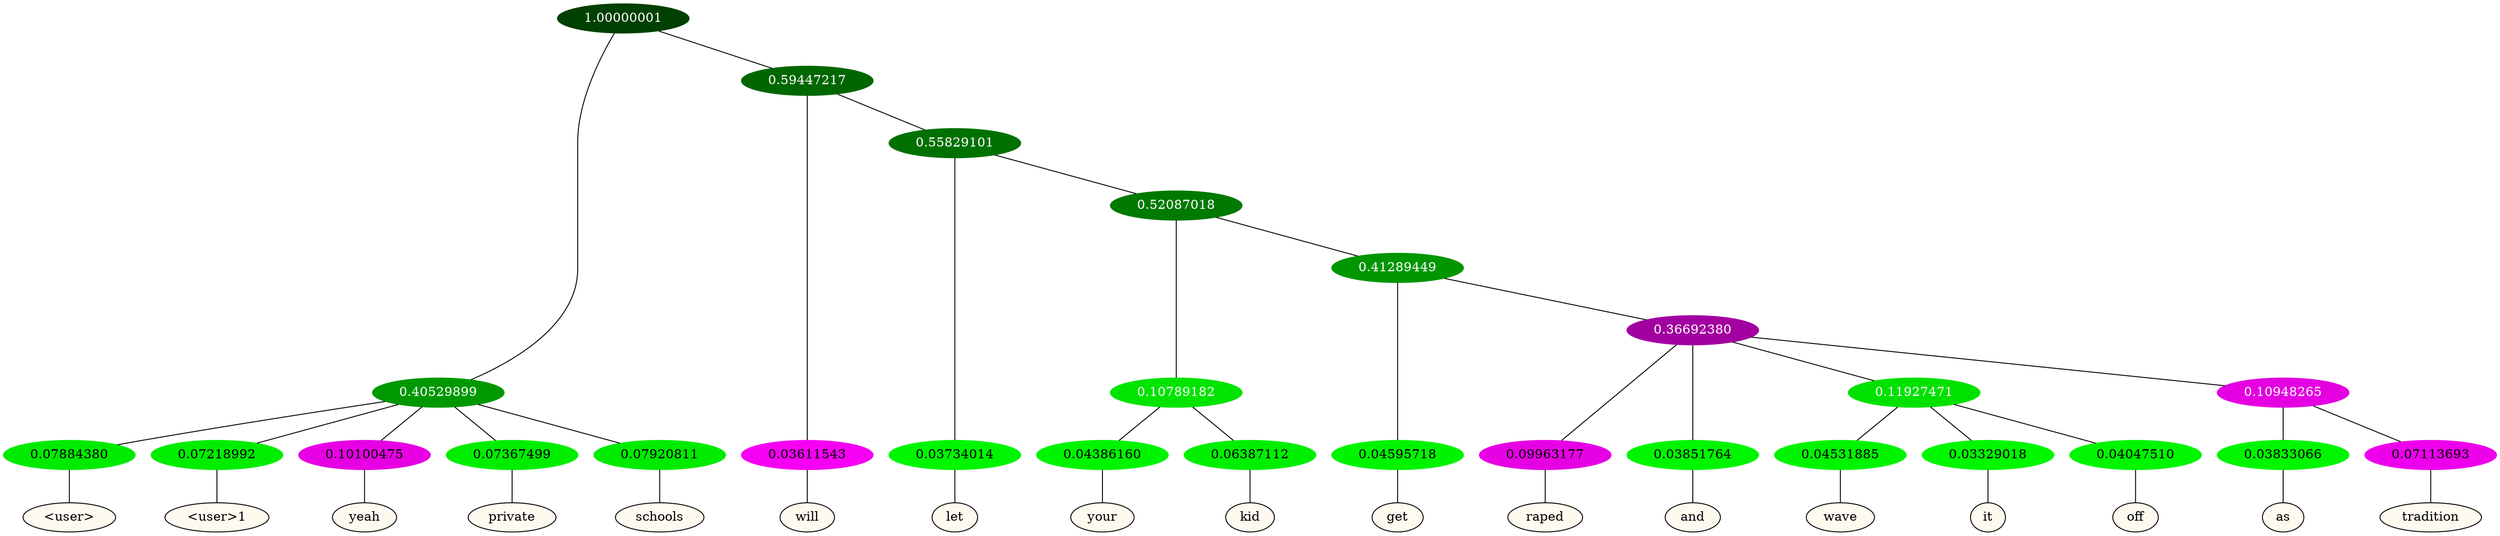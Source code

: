 graph {
	node [format=png height=0.15 nodesep=0.001 ordering=out overlap=prism overlap_scaling=0.01 ranksep=0.001 ratio=0.2 style=filled width=0.15]
	{
		rank=same
		a_w_3 [label="\<user\>" color=black fillcolor=floralwhite style="filled,solid"]
		a_w_4 [label="\<user\>1" color=black fillcolor=floralwhite style="filled,solid"]
		a_w_5 [label=yeah color=black fillcolor=floralwhite style="filled,solid"]
		a_w_6 [label=private color=black fillcolor=floralwhite style="filled,solid"]
		a_w_7 [label=schools color=black fillcolor=floralwhite style="filled,solid"]
		a_w_8 [label=will color=black fillcolor=floralwhite style="filled,solid"]
		a_w_10 [label=let color=black fillcolor=floralwhite style="filled,solid"]
		a_w_14 [label=your color=black fillcolor=floralwhite style="filled,solid"]
		a_w_15 [label=kid color=black fillcolor=floralwhite style="filled,solid"]
		a_w_16 [label=get color=black fillcolor=floralwhite style="filled,solid"]
		a_w_18 [label=raped color=black fillcolor=floralwhite style="filled,solid"]
		a_w_19 [label=and color=black fillcolor=floralwhite style="filled,solid"]
		a_w_22 [label=wave color=black fillcolor=floralwhite style="filled,solid"]
		a_w_23 [label=it color=black fillcolor=floralwhite style="filled,solid"]
		a_w_24 [label=off color=black fillcolor=floralwhite style="filled,solid"]
		a_w_25 [label=as color=black fillcolor=floralwhite style="filled,solid"]
		a_w_26 [label=tradition color=black fillcolor=floralwhite style="filled,solid"]
	}
	a_n_3 -- a_w_3
	a_n_4 -- a_w_4
	a_n_5 -- a_w_5
	a_n_6 -- a_w_6
	a_n_7 -- a_w_7
	a_n_8 -- a_w_8
	a_n_10 -- a_w_10
	a_n_14 -- a_w_14
	a_n_15 -- a_w_15
	a_n_16 -- a_w_16
	a_n_18 -- a_w_18
	a_n_19 -- a_w_19
	a_n_22 -- a_w_22
	a_n_23 -- a_w_23
	a_n_24 -- a_w_24
	a_n_25 -- a_w_25
	a_n_26 -- a_w_26
	{
		rank=same
		a_n_3 [label=0.07884380 color="0.334 1.000 0.921" fontcolor=black]
		a_n_4 [label=0.07218992 color="0.334 1.000 0.928" fontcolor=black]
		a_n_5 [label=0.10100475 color="0.835 1.000 0.899" fontcolor=black]
		a_n_6 [label=0.07367499 color="0.334 1.000 0.926" fontcolor=black]
		a_n_7 [label=0.07920811 color="0.334 1.000 0.921" fontcolor=black]
		a_n_8 [label=0.03611543 color="0.835 1.000 0.964" fontcolor=black]
		a_n_10 [label=0.03734014 color="0.334 1.000 0.963" fontcolor=black]
		a_n_14 [label=0.04386160 color="0.334 1.000 0.956" fontcolor=black]
		a_n_15 [label=0.06387112 color="0.334 1.000 0.936" fontcolor=black]
		a_n_16 [label=0.04595718 color="0.334 1.000 0.954" fontcolor=black]
		a_n_18 [label=0.09963177 color="0.835 1.000 0.900" fontcolor=black]
		a_n_19 [label=0.03851764 color="0.334 1.000 0.961" fontcolor=black]
		a_n_22 [label=0.04531885 color="0.334 1.000 0.955" fontcolor=black]
		a_n_23 [label=0.03329018 color="0.334 1.000 0.967" fontcolor=black]
		a_n_24 [label=0.04047510 color="0.334 1.000 0.960" fontcolor=black]
		a_n_25 [label=0.03833066 color="0.334 1.000 0.962" fontcolor=black]
		a_n_26 [label=0.07113693 color="0.835 1.000 0.929" fontcolor=black]
	}
	a_n_0 [label=1.00000001 color="0.334 1.000 0.250" fontcolor=grey99]
	a_n_1 [label=0.40529899 color="0.334 1.000 0.595" fontcolor=grey99]
	a_n_0 -- a_n_1
	a_n_2 [label=0.59447217 color="0.334 1.000 0.406" fontcolor=grey99]
	a_n_0 -- a_n_2
	a_n_1 -- a_n_3
	a_n_1 -- a_n_4
	a_n_1 -- a_n_5
	a_n_1 -- a_n_6
	a_n_1 -- a_n_7
	a_n_2 -- a_n_8
	a_n_9 [label=0.55829101 color="0.334 1.000 0.442" fontcolor=grey99]
	a_n_2 -- a_n_9
	a_n_9 -- a_n_10
	a_n_11 [label=0.52087018 color="0.334 1.000 0.479" fontcolor=grey99]
	a_n_9 -- a_n_11
	a_n_12 [label=0.10789182 color="0.334 1.000 0.892" fontcolor=grey99]
	a_n_11 -- a_n_12
	a_n_13 [label=0.41289449 color="0.334 1.000 0.587" fontcolor=grey99]
	a_n_11 -- a_n_13
	a_n_12 -- a_n_14
	a_n_12 -- a_n_15
	a_n_13 -- a_n_16
	a_n_17 [label=0.36692380 color="0.835 1.000 0.633" fontcolor=grey99]
	a_n_13 -- a_n_17
	a_n_17 -- a_n_18
	a_n_17 -- a_n_19
	a_n_20 [label=0.11927471 color="0.334 1.000 0.881" fontcolor=grey99]
	a_n_17 -- a_n_20
	a_n_21 [label=0.10948265 color="0.835 1.000 0.891" fontcolor=grey99]
	a_n_17 -- a_n_21
	a_n_20 -- a_n_22
	a_n_20 -- a_n_23
	a_n_20 -- a_n_24
	a_n_21 -- a_n_25
	a_n_21 -- a_n_26
}
